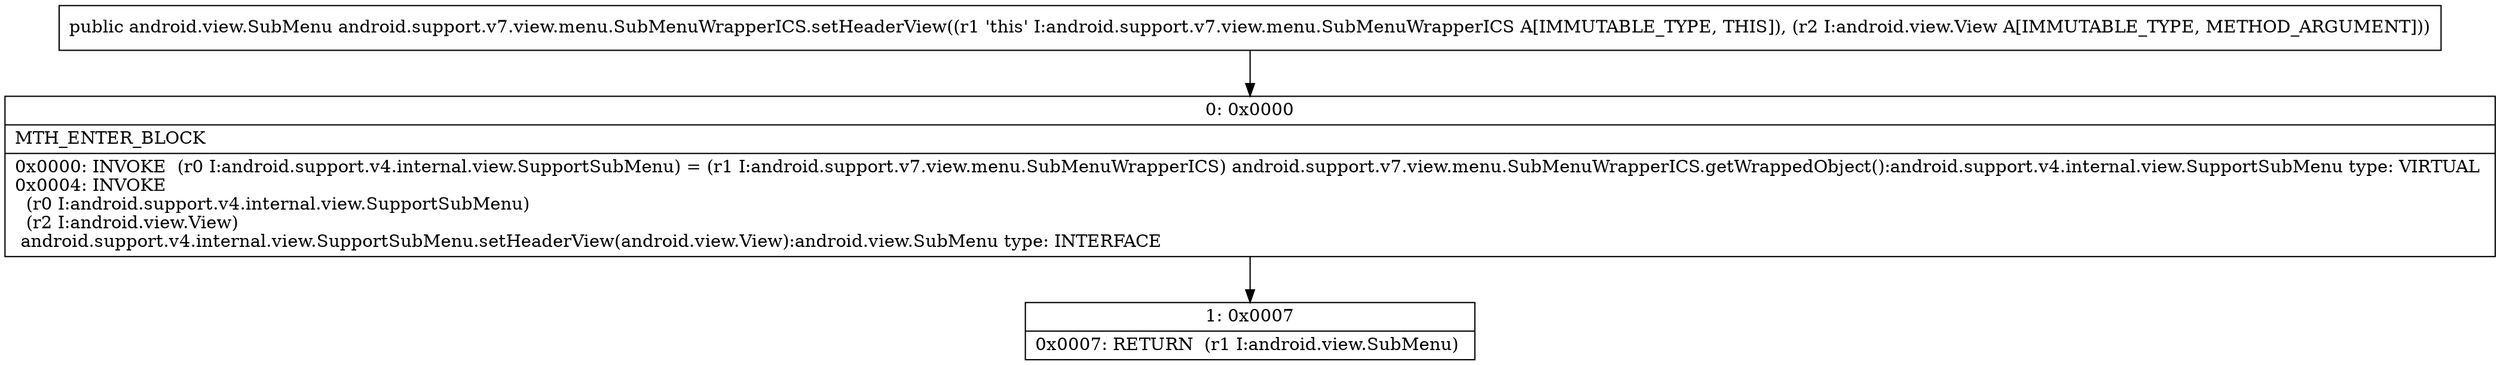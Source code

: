 digraph "CFG forandroid.support.v7.view.menu.SubMenuWrapperICS.setHeaderView(Landroid\/view\/View;)Landroid\/view\/SubMenu;" {
Node_0 [shape=record,label="{0\:\ 0x0000|MTH_ENTER_BLOCK\l|0x0000: INVOKE  (r0 I:android.support.v4.internal.view.SupportSubMenu) = (r1 I:android.support.v7.view.menu.SubMenuWrapperICS) android.support.v7.view.menu.SubMenuWrapperICS.getWrappedObject():android.support.v4.internal.view.SupportSubMenu type: VIRTUAL \l0x0004: INVOKE  \l  (r0 I:android.support.v4.internal.view.SupportSubMenu)\l  (r2 I:android.view.View)\l android.support.v4.internal.view.SupportSubMenu.setHeaderView(android.view.View):android.view.SubMenu type: INTERFACE \l}"];
Node_1 [shape=record,label="{1\:\ 0x0007|0x0007: RETURN  (r1 I:android.view.SubMenu) \l}"];
MethodNode[shape=record,label="{public android.view.SubMenu android.support.v7.view.menu.SubMenuWrapperICS.setHeaderView((r1 'this' I:android.support.v7.view.menu.SubMenuWrapperICS A[IMMUTABLE_TYPE, THIS]), (r2 I:android.view.View A[IMMUTABLE_TYPE, METHOD_ARGUMENT])) }"];
MethodNode -> Node_0;
Node_0 -> Node_1;
}

